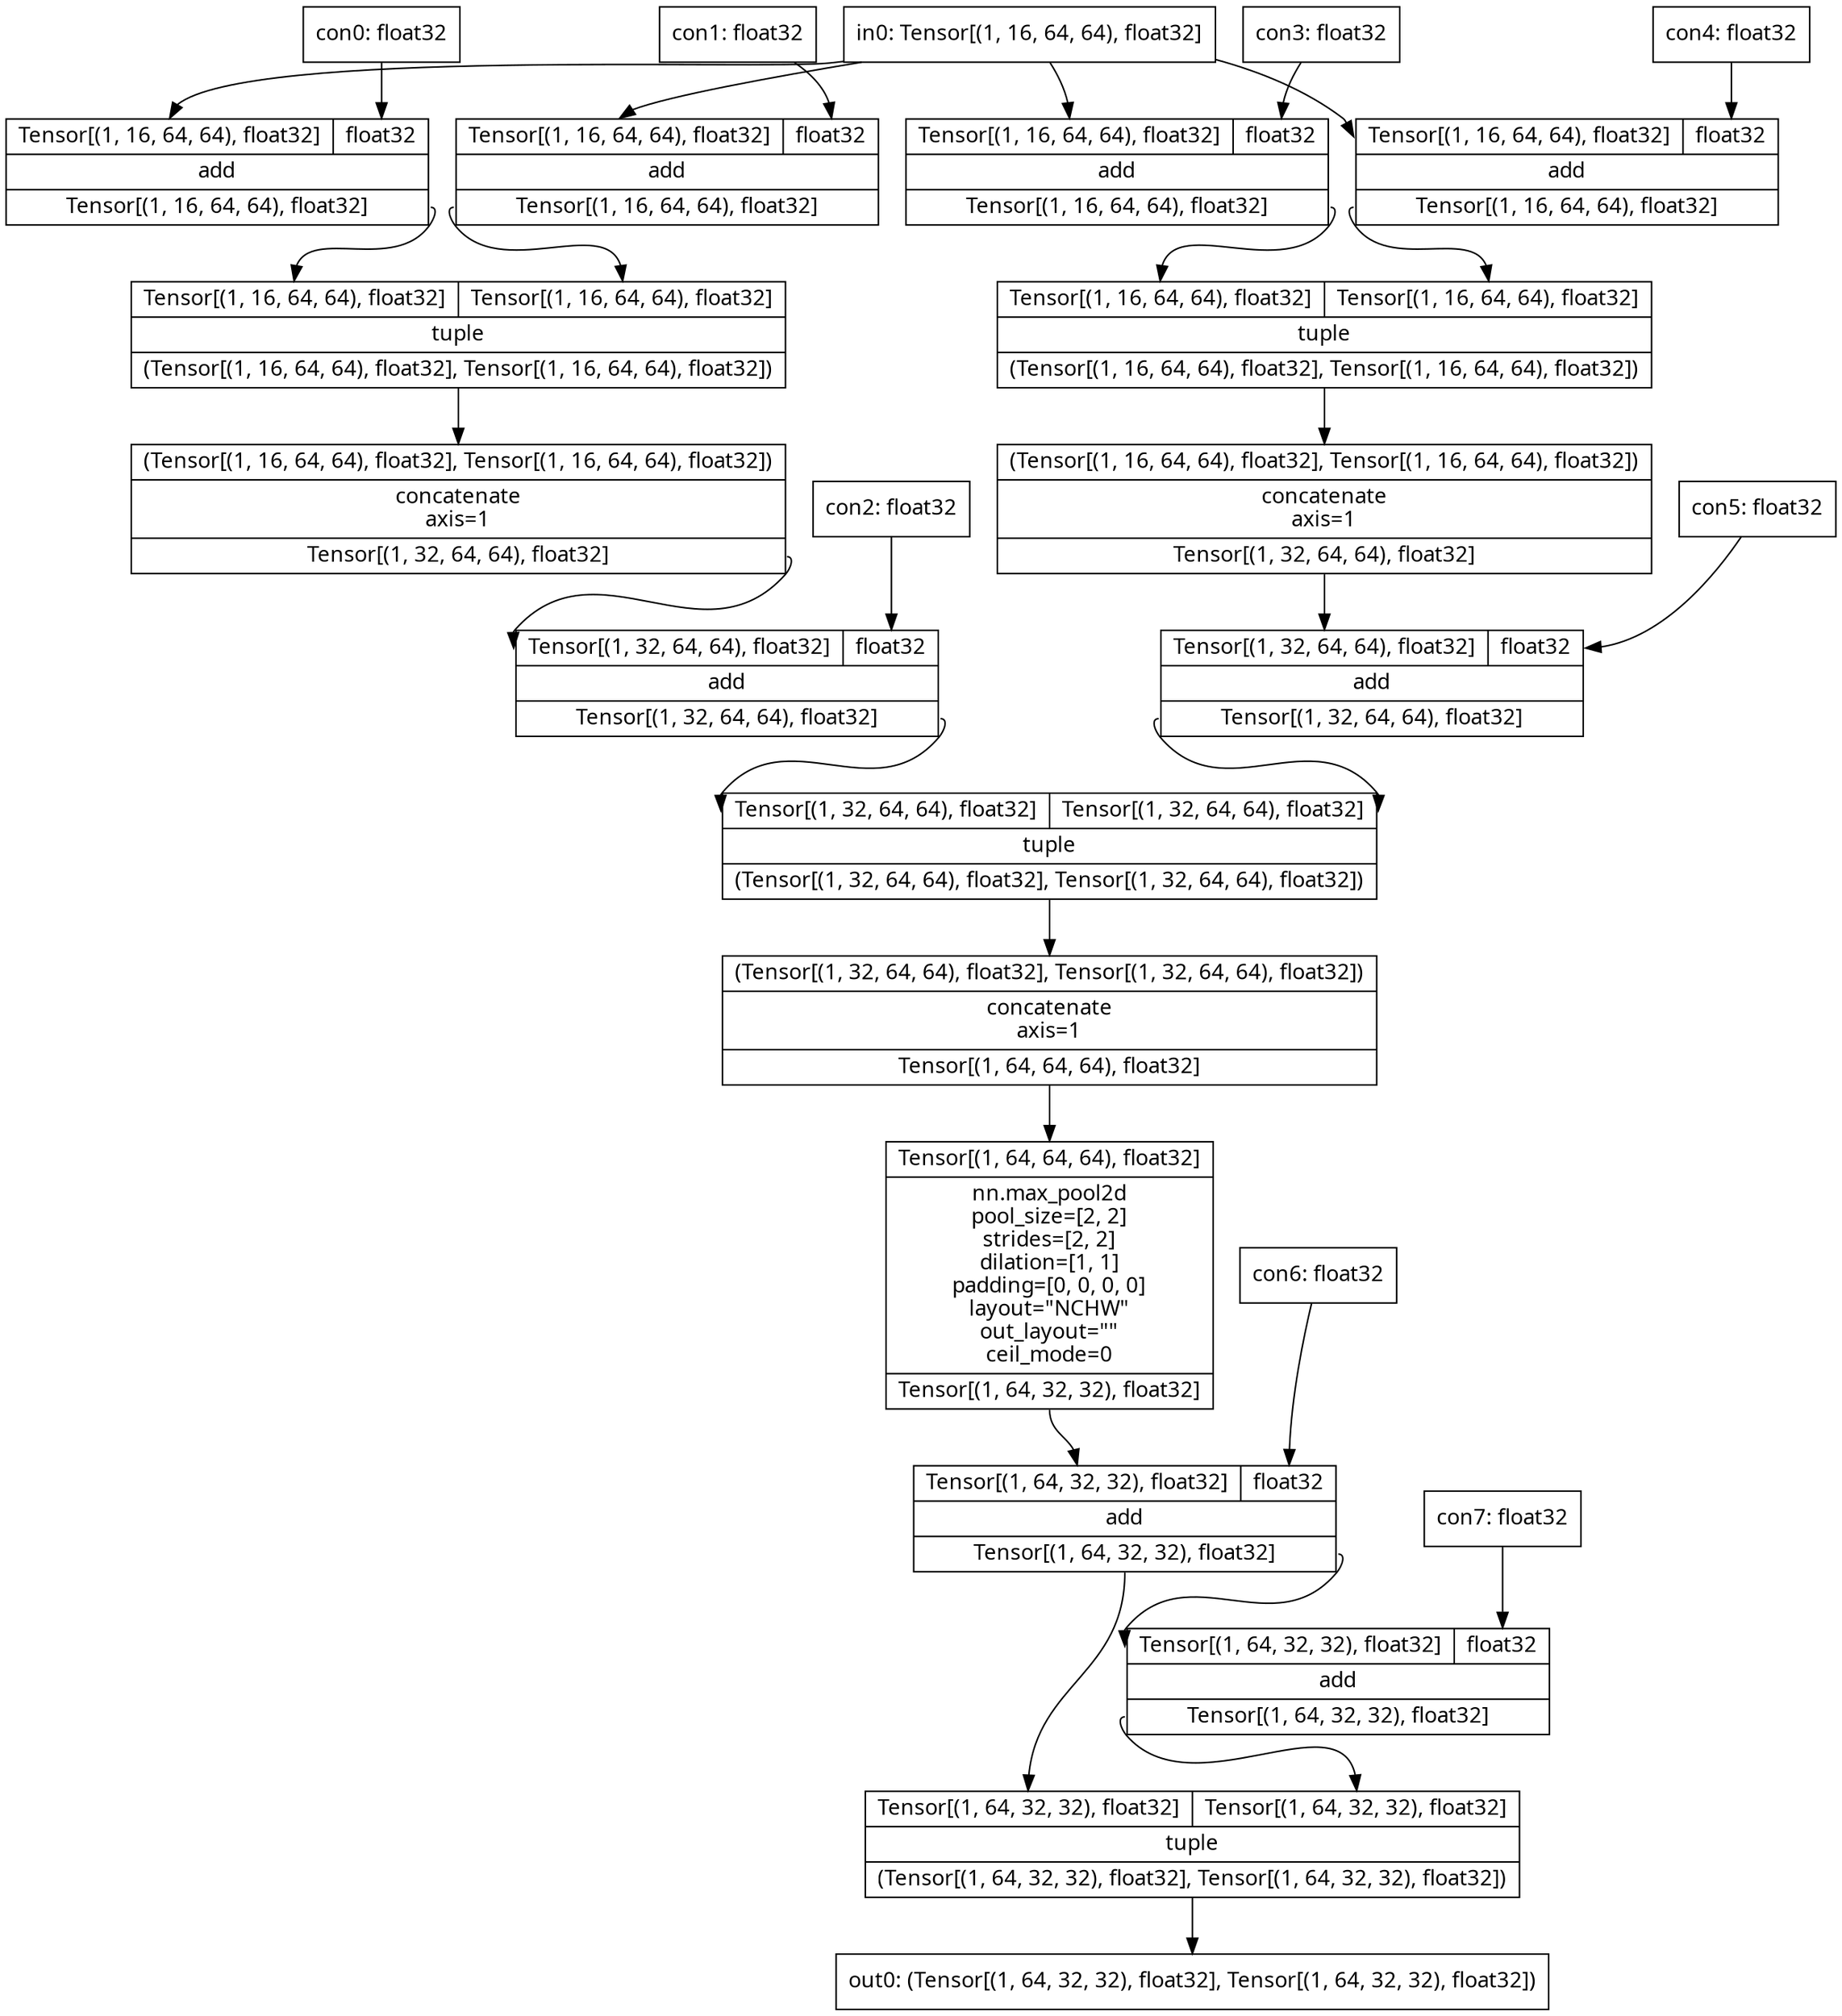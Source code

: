 digraph code {
	node [fontname="Linux Biolinum O" shape=record]
	in0 [label="in0: Tensor[(1, 16, 64, 64), float32]"]
	con0 [label="con0: float32"]
	opr0 [label="{{<i0>Tensor[(1, 16, 64, 64), float32]|<i1>float32}|add\n|{<o0>Tensor[(1, 16, 64, 64), float32]}}"]
	in0 -> opr0:i0
	con0 -> opr0:i1
	con1 [label="con1: float32"]
	opr1 [label="{{<i0>Tensor[(1, 16, 64, 64), float32]|<i1>float32}|add\n|{<o0>Tensor[(1, 16, 64, 64), float32]}}"]
	in0 -> opr1:i0
	con1 -> opr1:i1
	opr2 [label="{{<i0>Tensor[(1, 16, 64, 64), float32]|<i1>Tensor[(1, 16, 64, 64), float32]}|tuple\n|{<o0>(Tensor[(1, 16, 64, 64), float32], Tensor[(1, 16, 64, 64), float32])}}"]
	opr0:o0 -> opr2:i0
	opr1:o0 -> opr2:i1
	opr3 [label="{{<i0>(Tensor[(1, 16, 64, 64), float32], Tensor[(1, 16, 64, 64), float32])}|concatenate\naxis=1|{<o0>Tensor[(1, 32, 64, 64), float32]}}"]
	opr2:o0 -> opr3:i0
	con2 [label="con2: float32"]
	opr4 [label="{{<i0>Tensor[(1, 32, 64, 64), float32]|<i1>float32}|add\n|{<o0>Tensor[(1, 32, 64, 64), float32]}}"]
	opr3:o0 -> opr4:i0
	con2 -> opr4:i1
	con3 [label="con3: float32"]
	opr5 [label="{{<i0>Tensor[(1, 16, 64, 64), float32]|<i1>float32}|add\n|{<o0>Tensor[(1, 16, 64, 64), float32]}}"]
	in0 -> opr5:i0
	con3 -> opr5:i1
	con4 [label="con4: float32"]
	opr6 [label="{{<i0>Tensor[(1, 16, 64, 64), float32]|<i1>float32}|add\n|{<o0>Tensor[(1, 16, 64, 64), float32]}}"]
	in0 -> opr6:i0
	con4 -> opr6:i1
	opr7 [label="{{<i0>Tensor[(1, 16, 64, 64), float32]|<i1>Tensor[(1, 16, 64, 64), float32]}|tuple\n|{<o0>(Tensor[(1, 16, 64, 64), float32], Tensor[(1, 16, 64, 64), float32])}}"]
	opr5:o0 -> opr7:i0
	opr6:o0 -> opr7:i1
	opr8 [label="{{<i0>(Tensor[(1, 16, 64, 64), float32], Tensor[(1, 16, 64, 64), float32])}|concatenate\naxis=1|{<o0>Tensor[(1, 32, 64, 64), float32]}}"]
	opr7:o0 -> opr8:i0
	con5 [label="con5: float32"]
	opr9 [label="{{<i0>Tensor[(1, 32, 64, 64), float32]|<i1>float32}|add\n|{<o0>Tensor[(1, 32, 64, 64), float32]}}"]
	opr8:o0 -> opr9:i0
	con5 -> opr9:i1
	opr10 [label="{{<i0>Tensor[(1, 32, 64, 64), float32]|<i1>Tensor[(1, 32, 64, 64), float32]}|tuple\n|{<o0>(Tensor[(1, 32, 64, 64), float32], Tensor[(1, 32, 64, 64), float32])}}"]
	opr4:o0 -> opr10:i0
	opr9:o0 -> opr10:i1
	opr11 [label="{{<i0>(Tensor[(1, 32, 64, 64), float32], Tensor[(1, 32, 64, 64), float32])}|concatenate\naxis=1|{<o0>Tensor[(1, 64, 64, 64), float32]}}"]
	opr10:o0 -> opr11:i0
	opr12 [label="{{<i0>Tensor[(1, 64, 64, 64), float32]}|nn.max_pool2d\npool_size=[2, 2]\nstrides=[2, 2]\ndilation=[1, 1]\npadding=[0, 0, 0, 0]\nlayout=\"NCHW\"\nout_layout=\"\"\nceil_mode=0|{<o0>Tensor[(1, 64, 32, 32), float32]}}"]
	opr11:o0 -> opr12:i0
	con6 [label="con6: float32"]
	opr13 [label="{{<i0>Tensor[(1, 64, 32, 32), float32]|<i1>float32}|add\n|{<o0>Tensor[(1, 64, 32, 32), float32]}}"]
	opr12:o0 -> opr13:i0
	con6 -> opr13:i1
	con7 [label="con7: float32"]
	opr14 [label="{{<i0>Tensor[(1, 64, 32, 32), float32]|<i1>float32}|add\n|{<o0>Tensor[(1, 64, 32, 32), float32]}}"]
	opr13:o0 -> opr14:i0
	con7 -> opr14:i1
	opr15 [label="{{<i0>Tensor[(1, 64, 32, 32), float32]|<i1>Tensor[(1, 64, 32, 32), float32]}|tuple\n|{<o0>(Tensor[(1, 64, 32, 32), float32], Tensor[(1, 64, 32, 32), float32])}}"]
	opr13:o0 -> opr15:i0
	opr14:o0 -> opr15:i1
	out0 [label="out0: (Tensor[(1, 64, 32, 32), float32], Tensor[(1, 64, 32, 32), float32])"]
	opr15:o0 -> out0
}
